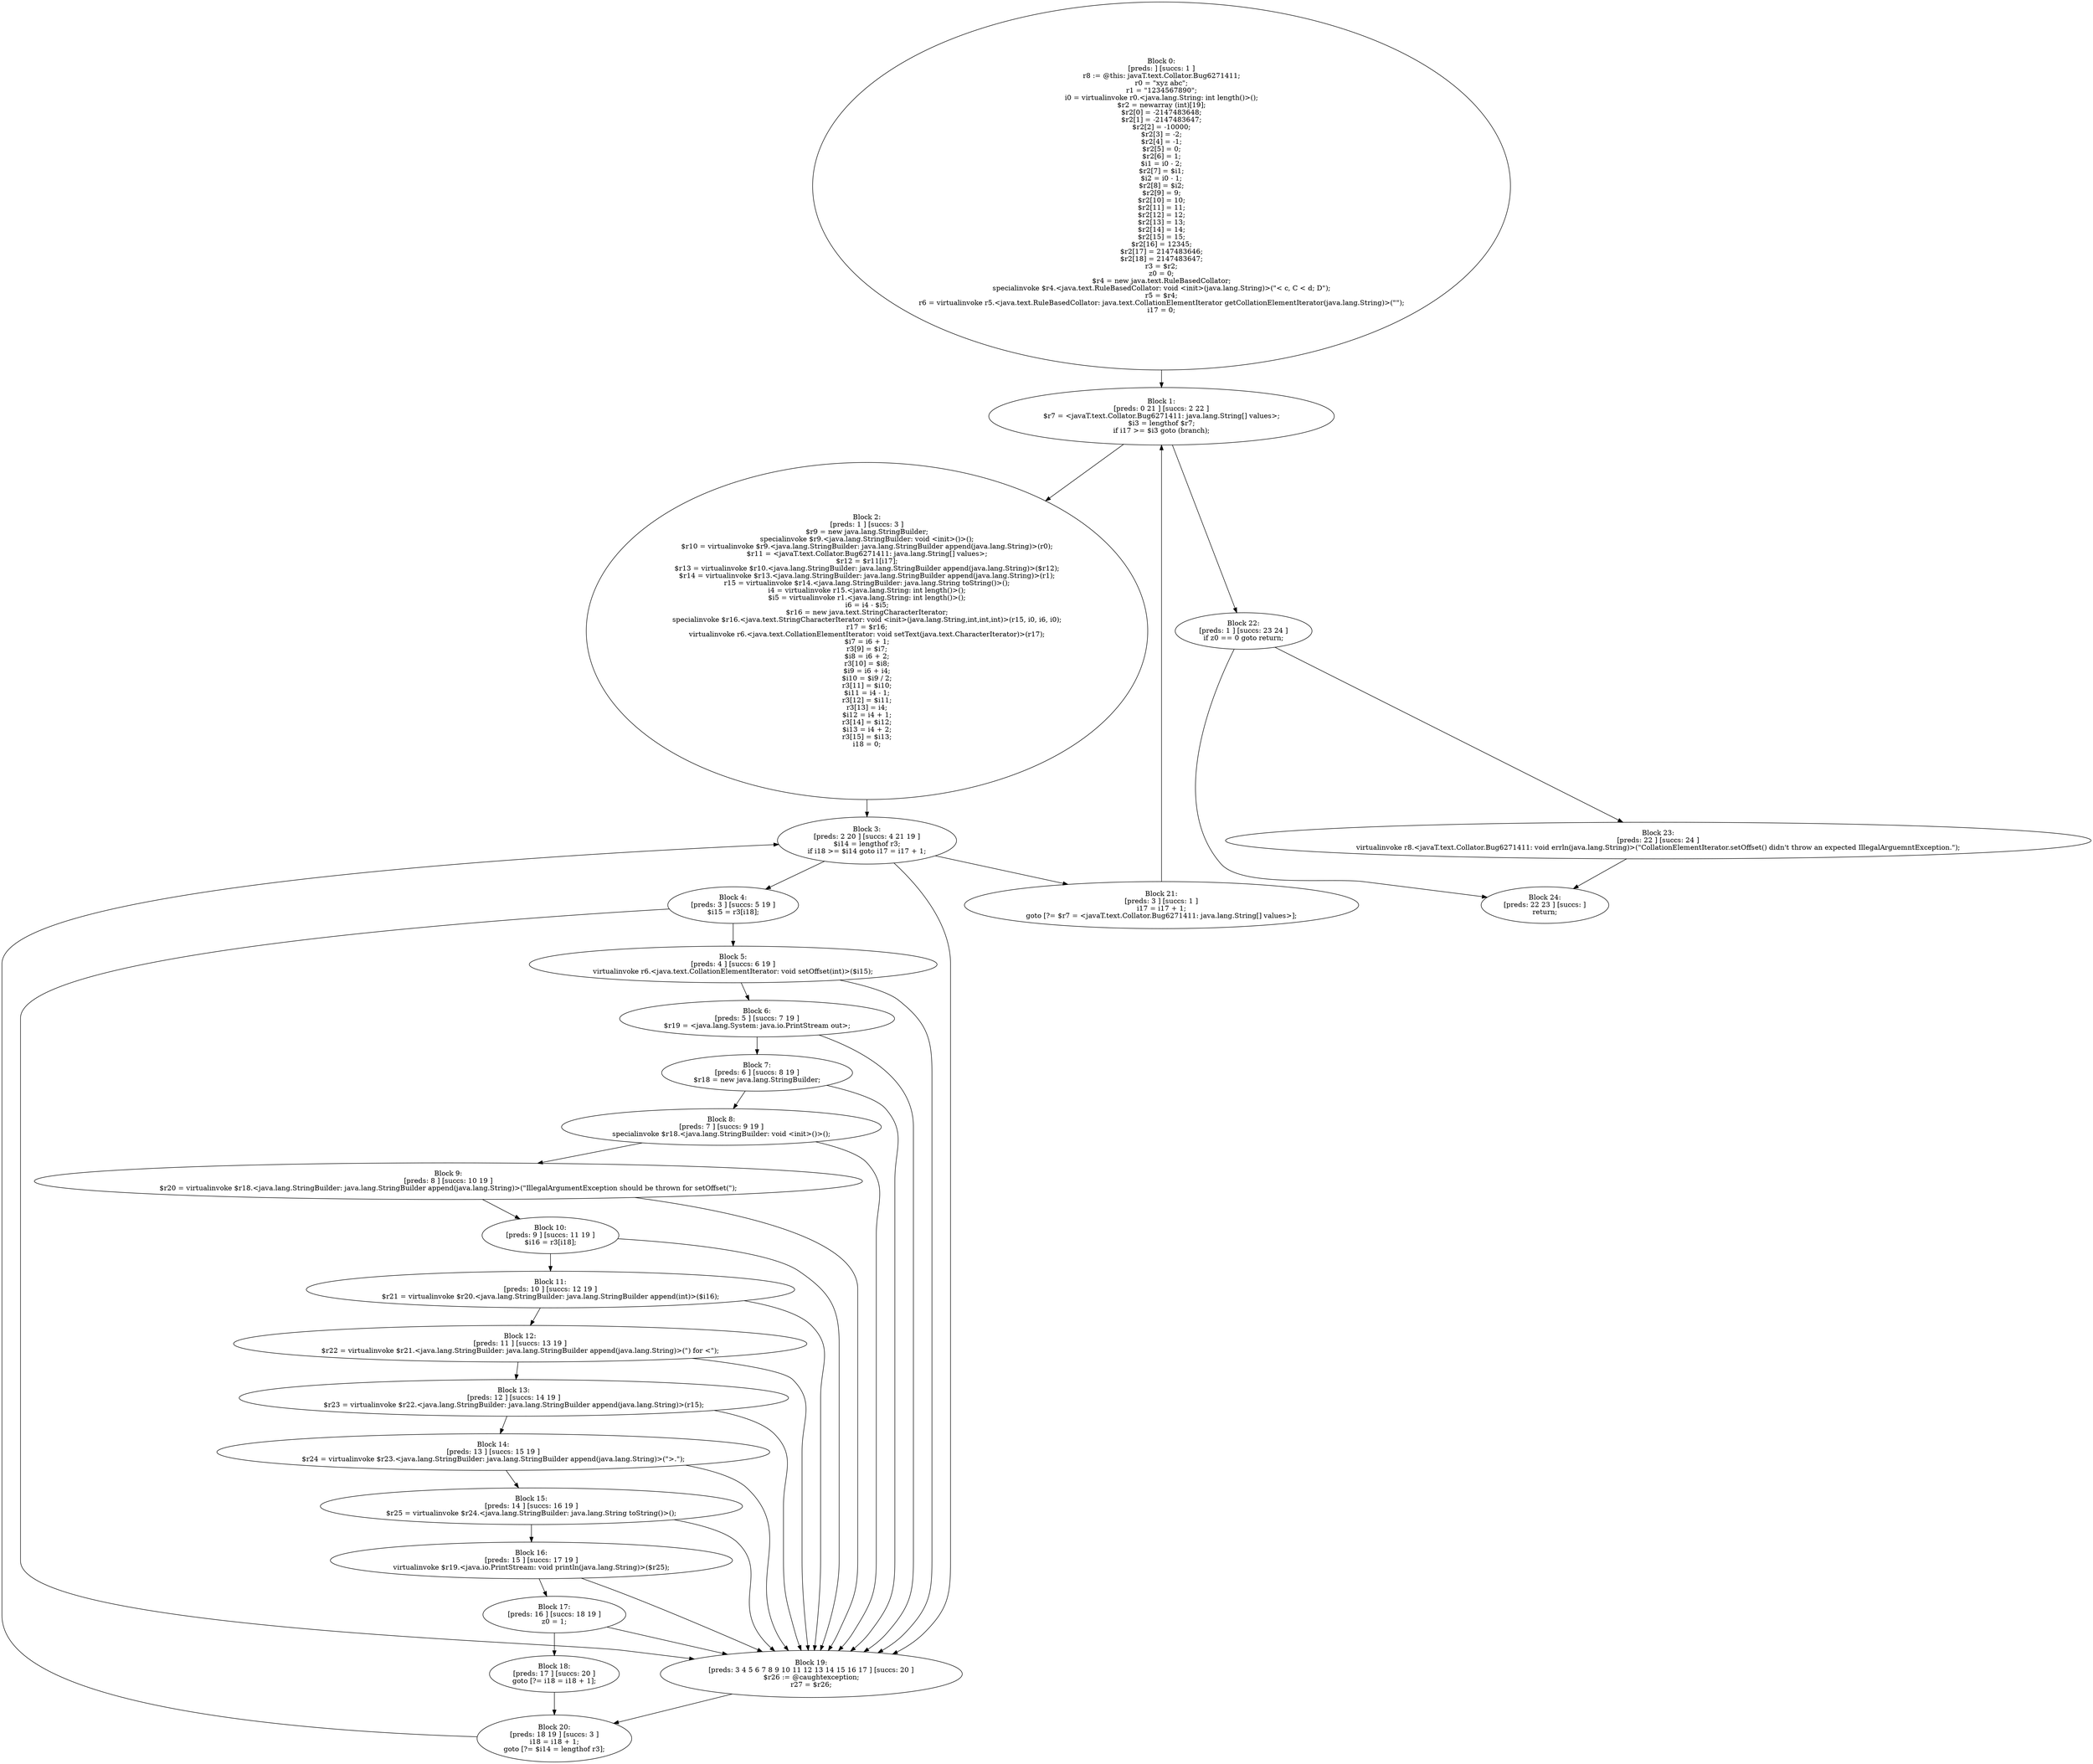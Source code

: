 digraph "unitGraph" {
    "Block 0:
[preds: ] [succs: 1 ]
r8 := @this: javaT.text.Collator.Bug6271411;
r0 = \"xyz abc\";
r1 = \"1234567890\";
i0 = virtualinvoke r0.<java.lang.String: int length()>();
$r2 = newarray (int)[19];
$r2[0] = -2147483648;
$r2[1] = -2147483647;
$r2[2] = -10000;
$r2[3] = -2;
$r2[4] = -1;
$r2[5] = 0;
$r2[6] = 1;
$i1 = i0 - 2;
$r2[7] = $i1;
$i2 = i0 - 1;
$r2[8] = $i2;
$r2[9] = 9;
$r2[10] = 10;
$r2[11] = 11;
$r2[12] = 12;
$r2[13] = 13;
$r2[14] = 14;
$r2[15] = 15;
$r2[16] = 12345;
$r2[17] = 2147483646;
$r2[18] = 2147483647;
r3 = $r2;
z0 = 0;
$r4 = new java.text.RuleBasedCollator;
specialinvoke $r4.<java.text.RuleBasedCollator: void <init>(java.lang.String)>(\"< c, C < d; D\");
r5 = $r4;
r6 = virtualinvoke r5.<java.text.RuleBasedCollator: java.text.CollationElementIterator getCollationElementIterator(java.lang.String)>(\"\");
i17 = 0;
"
    "Block 1:
[preds: 0 21 ] [succs: 2 22 ]
$r7 = <javaT.text.Collator.Bug6271411: java.lang.String[] values>;
$i3 = lengthof $r7;
if i17 >= $i3 goto (branch);
"
    "Block 2:
[preds: 1 ] [succs: 3 ]
$r9 = new java.lang.StringBuilder;
specialinvoke $r9.<java.lang.StringBuilder: void <init>()>();
$r10 = virtualinvoke $r9.<java.lang.StringBuilder: java.lang.StringBuilder append(java.lang.String)>(r0);
$r11 = <javaT.text.Collator.Bug6271411: java.lang.String[] values>;
$r12 = $r11[i17];
$r13 = virtualinvoke $r10.<java.lang.StringBuilder: java.lang.StringBuilder append(java.lang.String)>($r12);
$r14 = virtualinvoke $r13.<java.lang.StringBuilder: java.lang.StringBuilder append(java.lang.String)>(r1);
r15 = virtualinvoke $r14.<java.lang.StringBuilder: java.lang.String toString()>();
i4 = virtualinvoke r15.<java.lang.String: int length()>();
$i5 = virtualinvoke r1.<java.lang.String: int length()>();
i6 = i4 - $i5;
$r16 = new java.text.StringCharacterIterator;
specialinvoke $r16.<java.text.StringCharacterIterator: void <init>(java.lang.String,int,int,int)>(r15, i0, i6, i0);
r17 = $r16;
virtualinvoke r6.<java.text.CollationElementIterator: void setText(java.text.CharacterIterator)>(r17);
$i7 = i6 + 1;
r3[9] = $i7;
$i8 = i6 + 2;
r3[10] = $i8;
$i9 = i6 + i4;
$i10 = $i9 / 2;
r3[11] = $i10;
$i11 = i4 - 1;
r3[12] = $i11;
r3[13] = i4;
$i12 = i4 + 1;
r3[14] = $i12;
$i13 = i4 + 2;
r3[15] = $i13;
i18 = 0;
"
    "Block 3:
[preds: 2 20 ] [succs: 4 21 19 ]
$i14 = lengthof r3;
if i18 >= $i14 goto i17 = i17 + 1;
"
    "Block 4:
[preds: 3 ] [succs: 5 19 ]
$i15 = r3[i18];
"
    "Block 5:
[preds: 4 ] [succs: 6 19 ]
virtualinvoke r6.<java.text.CollationElementIterator: void setOffset(int)>($i15);
"
    "Block 6:
[preds: 5 ] [succs: 7 19 ]
$r19 = <java.lang.System: java.io.PrintStream out>;
"
    "Block 7:
[preds: 6 ] [succs: 8 19 ]
$r18 = new java.lang.StringBuilder;
"
    "Block 8:
[preds: 7 ] [succs: 9 19 ]
specialinvoke $r18.<java.lang.StringBuilder: void <init>()>();
"
    "Block 9:
[preds: 8 ] [succs: 10 19 ]
$r20 = virtualinvoke $r18.<java.lang.StringBuilder: java.lang.StringBuilder append(java.lang.String)>(\"IllegalArgumentException should be thrown for setOffset(\");
"
    "Block 10:
[preds: 9 ] [succs: 11 19 ]
$i16 = r3[i18];
"
    "Block 11:
[preds: 10 ] [succs: 12 19 ]
$r21 = virtualinvoke $r20.<java.lang.StringBuilder: java.lang.StringBuilder append(int)>($i16);
"
    "Block 12:
[preds: 11 ] [succs: 13 19 ]
$r22 = virtualinvoke $r21.<java.lang.StringBuilder: java.lang.StringBuilder append(java.lang.String)>(\") for <\");
"
    "Block 13:
[preds: 12 ] [succs: 14 19 ]
$r23 = virtualinvoke $r22.<java.lang.StringBuilder: java.lang.StringBuilder append(java.lang.String)>(r15);
"
    "Block 14:
[preds: 13 ] [succs: 15 19 ]
$r24 = virtualinvoke $r23.<java.lang.StringBuilder: java.lang.StringBuilder append(java.lang.String)>(\">.\");
"
    "Block 15:
[preds: 14 ] [succs: 16 19 ]
$r25 = virtualinvoke $r24.<java.lang.StringBuilder: java.lang.String toString()>();
"
    "Block 16:
[preds: 15 ] [succs: 17 19 ]
virtualinvoke $r19.<java.io.PrintStream: void println(java.lang.String)>($r25);
"
    "Block 17:
[preds: 16 ] [succs: 18 19 ]
z0 = 1;
"
    "Block 18:
[preds: 17 ] [succs: 20 ]
goto [?= i18 = i18 + 1];
"
    "Block 19:
[preds: 3 4 5 6 7 8 9 10 11 12 13 14 15 16 17 ] [succs: 20 ]
$r26 := @caughtexception;
r27 = $r26;
"
    "Block 20:
[preds: 18 19 ] [succs: 3 ]
i18 = i18 + 1;
goto [?= $i14 = lengthof r3];
"
    "Block 21:
[preds: 3 ] [succs: 1 ]
i17 = i17 + 1;
goto [?= $r7 = <javaT.text.Collator.Bug6271411: java.lang.String[] values>];
"
    "Block 22:
[preds: 1 ] [succs: 23 24 ]
if z0 == 0 goto return;
"
    "Block 23:
[preds: 22 ] [succs: 24 ]
virtualinvoke r8.<javaT.text.Collator.Bug6271411: void errln(java.lang.String)>(\"CollationElementIterator.setOffset() didn\'t throw an expected IllegalArguemntException.\");
"
    "Block 24:
[preds: 22 23 ] [succs: ]
return;
"
    "Block 0:
[preds: ] [succs: 1 ]
r8 := @this: javaT.text.Collator.Bug6271411;
r0 = \"xyz abc\";
r1 = \"1234567890\";
i0 = virtualinvoke r0.<java.lang.String: int length()>();
$r2 = newarray (int)[19];
$r2[0] = -2147483648;
$r2[1] = -2147483647;
$r2[2] = -10000;
$r2[3] = -2;
$r2[4] = -1;
$r2[5] = 0;
$r2[6] = 1;
$i1 = i0 - 2;
$r2[7] = $i1;
$i2 = i0 - 1;
$r2[8] = $i2;
$r2[9] = 9;
$r2[10] = 10;
$r2[11] = 11;
$r2[12] = 12;
$r2[13] = 13;
$r2[14] = 14;
$r2[15] = 15;
$r2[16] = 12345;
$r2[17] = 2147483646;
$r2[18] = 2147483647;
r3 = $r2;
z0 = 0;
$r4 = new java.text.RuleBasedCollator;
specialinvoke $r4.<java.text.RuleBasedCollator: void <init>(java.lang.String)>(\"< c, C < d; D\");
r5 = $r4;
r6 = virtualinvoke r5.<java.text.RuleBasedCollator: java.text.CollationElementIterator getCollationElementIterator(java.lang.String)>(\"\");
i17 = 0;
"->"Block 1:
[preds: 0 21 ] [succs: 2 22 ]
$r7 = <javaT.text.Collator.Bug6271411: java.lang.String[] values>;
$i3 = lengthof $r7;
if i17 >= $i3 goto (branch);
";
    "Block 1:
[preds: 0 21 ] [succs: 2 22 ]
$r7 = <javaT.text.Collator.Bug6271411: java.lang.String[] values>;
$i3 = lengthof $r7;
if i17 >= $i3 goto (branch);
"->"Block 2:
[preds: 1 ] [succs: 3 ]
$r9 = new java.lang.StringBuilder;
specialinvoke $r9.<java.lang.StringBuilder: void <init>()>();
$r10 = virtualinvoke $r9.<java.lang.StringBuilder: java.lang.StringBuilder append(java.lang.String)>(r0);
$r11 = <javaT.text.Collator.Bug6271411: java.lang.String[] values>;
$r12 = $r11[i17];
$r13 = virtualinvoke $r10.<java.lang.StringBuilder: java.lang.StringBuilder append(java.lang.String)>($r12);
$r14 = virtualinvoke $r13.<java.lang.StringBuilder: java.lang.StringBuilder append(java.lang.String)>(r1);
r15 = virtualinvoke $r14.<java.lang.StringBuilder: java.lang.String toString()>();
i4 = virtualinvoke r15.<java.lang.String: int length()>();
$i5 = virtualinvoke r1.<java.lang.String: int length()>();
i6 = i4 - $i5;
$r16 = new java.text.StringCharacterIterator;
specialinvoke $r16.<java.text.StringCharacterIterator: void <init>(java.lang.String,int,int,int)>(r15, i0, i6, i0);
r17 = $r16;
virtualinvoke r6.<java.text.CollationElementIterator: void setText(java.text.CharacterIterator)>(r17);
$i7 = i6 + 1;
r3[9] = $i7;
$i8 = i6 + 2;
r3[10] = $i8;
$i9 = i6 + i4;
$i10 = $i9 / 2;
r3[11] = $i10;
$i11 = i4 - 1;
r3[12] = $i11;
r3[13] = i4;
$i12 = i4 + 1;
r3[14] = $i12;
$i13 = i4 + 2;
r3[15] = $i13;
i18 = 0;
";
    "Block 1:
[preds: 0 21 ] [succs: 2 22 ]
$r7 = <javaT.text.Collator.Bug6271411: java.lang.String[] values>;
$i3 = lengthof $r7;
if i17 >= $i3 goto (branch);
"->"Block 22:
[preds: 1 ] [succs: 23 24 ]
if z0 == 0 goto return;
";
    "Block 2:
[preds: 1 ] [succs: 3 ]
$r9 = new java.lang.StringBuilder;
specialinvoke $r9.<java.lang.StringBuilder: void <init>()>();
$r10 = virtualinvoke $r9.<java.lang.StringBuilder: java.lang.StringBuilder append(java.lang.String)>(r0);
$r11 = <javaT.text.Collator.Bug6271411: java.lang.String[] values>;
$r12 = $r11[i17];
$r13 = virtualinvoke $r10.<java.lang.StringBuilder: java.lang.StringBuilder append(java.lang.String)>($r12);
$r14 = virtualinvoke $r13.<java.lang.StringBuilder: java.lang.StringBuilder append(java.lang.String)>(r1);
r15 = virtualinvoke $r14.<java.lang.StringBuilder: java.lang.String toString()>();
i4 = virtualinvoke r15.<java.lang.String: int length()>();
$i5 = virtualinvoke r1.<java.lang.String: int length()>();
i6 = i4 - $i5;
$r16 = new java.text.StringCharacterIterator;
specialinvoke $r16.<java.text.StringCharacterIterator: void <init>(java.lang.String,int,int,int)>(r15, i0, i6, i0);
r17 = $r16;
virtualinvoke r6.<java.text.CollationElementIterator: void setText(java.text.CharacterIterator)>(r17);
$i7 = i6 + 1;
r3[9] = $i7;
$i8 = i6 + 2;
r3[10] = $i8;
$i9 = i6 + i4;
$i10 = $i9 / 2;
r3[11] = $i10;
$i11 = i4 - 1;
r3[12] = $i11;
r3[13] = i4;
$i12 = i4 + 1;
r3[14] = $i12;
$i13 = i4 + 2;
r3[15] = $i13;
i18 = 0;
"->"Block 3:
[preds: 2 20 ] [succs: 4 21 19 ]
$i14 = lengthof r3;
if i18 >= $i14 goto i17 = i17 + 1;
";
    "Block 3:
[preds: 2 20 ] [succs: 4 21 19 ]
$i14 = lengthof r3;
if i18 >= $i14 goto i17 = i17 + 1;
"->"Block 4:
[preds: 3 ] [succs: 5 19 ]
$i15 = r3[i18];
";
    "Block 3:
[preds: 2 20 ] [succs: 4 21 19 ]
$i14 = lengthof r3;
if i18 >= $i14 goto i17 = i17 + 1;
"->"Block 21:
[preds: 3 ] [succs: 1 ]
i17 = i17 + 1;
goto [?= $r7 = <javaT.text.Collator.Bug6271411: java.lang.String[] values>];
";
    "Block 3:
[preds: 2 20 ] [succs: 4 21 19 ]
$i14 = lengthof r3;
if i18 >= $i14 goto i17 = i17 + 1;
"->"Block 19:
[preds: 3 4 5 6 7 8 9 10 11 12 13 14 15 16 17 ] [succs: 20 ]
$r26 := @caughtexception;
r27 = $r26;
";
    "Block 4:
[preds: 3 ] [succs: 5 19 ]
$i15 = r3[i18];
"->"Block 5:
[preds: 4 ] [succs: 6 19 ]
virtualinvoke r6.<java.text.CollationElementIterator: void setOffset(int)>($i15);
";
    "Block 4:
[preds: 3 ] [succs: 5 19 ]
$i15 = r3[i18];
"->"Block 19:
[preds: 3 4 5 6 7 8 9 10 11 12 13 14 15 16 17 ] [succs: 20 ]
$r26 := @caughtexception;
r27 = $r26;
";
    "Block 5:
[preds: 4 ] [succs: 6 19 ]
virtualinvoke r6.<java.text.CollationElementIterator: void setOffset(int)>($i15);
"->"Block 6:
[preds: 5 ] [succs: 7 19 ]
$r19 = <java.lang.System: java.io.PrintStream out>;
";
    "Block 5:
[preds: 4 ] [succs: 6 19 ]
virtualinvoke r6.<java.text.CollationElementIterator: void setOffset(int)>($i15);
"->"Block 19:
[preds: 3 4 5 6 7 8 9 10 11 12 13 14 15 16 17 ] [succs: 20 ]
$r26 := @caughtexception;
r27 = $r26;
";
    "Block 6:
[preds: 5 ] [succs: 7 19 ]
$r19 = <java.lang.System: java.io.PrintStream out>;
"->"Block 7:
[preds: 6 ] [succs: 8 19 ]
$r18 = new java.lang.StringBuilder;
";
    "Block 6:
[preds: 5 ] [succs: 7 19 ]
$r19 = <java.lang.System: java.io.PrintStream out>;
"->"Block 19:
[preds: 3 4 5 6 7 8 9 10 11 12 13 14 15 16 17 ] [succs: 20 ]
$r26 := @caughtexception;
r27 = $r26;
";
    "Block 7:
[preds: 6 ] [succs: 8 19 ]
$r18 = new java.lang.StringBuilder;
"->"Block 8:
[preds: 7 ] [succs: 9 19 ]
specialinvoke $r18.<java.lang.StringBuilder: void <init>()>();
";
    "Block 7:
[preds: 6 ] [succs: 8 19 ]
$r18 = new java.lang.StringBuilder;
"->"Block 19:
[preds: 3 4 5 6 7 8 9 10 11 12 13 14 15 16 17 ] [succs: 20 ]
$r26 := @caughtexception;
r27 = $r26;
";
    "Block 8:
[preds: 7 ] [succs: 9 19 ]
specialinvoke $r18.<java.lang.StringBuilder: void <init>()>();
"->"Block 9:
[preds: 8 ] [succs: 10 19 ]
$r20 = virtualinvoke $r18.<java.lang.StringBuilder: java.lang.StringBuilder append(java.lang.String)>(\"IllegalArgumentException should be thrown for setOffset(\");
";
    "Block 8:
[preds: 7 ] [succs: 9 19 ]
specialinvoke $r18.<java.lang.StringBuilder: void <init>()>();
"->"Block 19:
[preds: 3 4 5 6 7 8 9 10 11 12 13 14 15 16 17 ] [succs: 20 ]
$r26 := @caughtexception;
r27 = $r26;
";
    "Block 9:
[preds: 8 ] [succs: 10 19 ]
$r20 = virtualinvoke $r18.<java.lang.StringBuilder: java.lang.StringBuilder append(java.lang.String)>(\"IllegalArgumentException should be thrown for setOffset(\");
"->"Block 10:
[preds: 9 ] [succs: 11 19 ]
$i16 = r3[i18];
";
    "Block 9:
[preds: 8 ] [succs: 10 19 ]
$r20 = virtualinvoke $r18.<java.lang.StringBuilder: java.lang.StringBuilder append(java.lang.String)>(\"IllegalArgumentException should be thrown for setOffset(\");
"->"Block 19:
[preds: 3 4 5 6 7 8 9 10 11 12 13 14 15 16 17 ] [succs: 20 ]
$r26 := @caughtexception;
r27 = $r26;
";
    "Block 10:
[preds: 9 ] [succs: 11 19 ]
$i16 = r3[i18];
"->"Block 11:
[preds: 10 ] [succs: 12 19 ]
$r21 = virtualinvoke $r20.<java.lang.StringBuilder: java.lang.StringBuilder append(int)>($i16);
";
    "Block 10:
[preds: 9 ] [succs: 11 19 ]
$i16 = r3[i18];
"->"Block 19:
[preds: 3 4 5 6 7 8 9 10 11 12 13 14 15 16 17 ] [succs: 20 ]
$r26 := @caughtexception;
r27 = $r26;
";
    "Block 11:
[preds: 10 ] [succs: 12 19 ]
$r21 = virtualinvoke $r20.<java.lang.StringBuilder: java.lang.StringBuilder append(int)>($i16);
"->"Block 12:
[preds: 11 ] [succs: 13 19 ]
$r22 = virtualinvoke $r21.<java.lang.StringBuilder: java.lang.StringBuilder append(java.lang.String)>(\") for <\");
";
    "Block 11:
[preds: 10 ] [succs: 12 19 ]
$r21 = virtualinvoke $r20.<java.lang.StringBuilder: java.lang.StringBuilder append(int)>($i16);
"->"Block 19:
[preds: 3 4 5 6 7 8 9 10 11 12 13 14 15 16 17 ] [succs: 20 ]
$r26 := @caughtexception;
r27 = $r26;
";
    "Block 12:
[preds: 11 ] [succs: 13 19 ]
$r22 = virtualinvoke $r21.<java.lang.StringBuilder: java.lang.StringBuilder append(java.lang.String)>(\") for <\");
"->"Block 13:
[preds: 12 ] [succs: 14 19 ]
$r23 = virtualinvoke $r22.<java.lang.StringBuilder: java.lang.StringBuilder append(java.lang.String)>(r15);
";
    "Block 12:
[preds: 11 ] [succs: 13 19 ]
$r22 = virtualinvoke $r21.<java.lang.StringBuilder: java.lang.StringBuilder append(java.lang.String)>(\") for <\");
"->"Block 19:
[preds: 3 4 5 6 7 8 9 10 11 12 13 14 15 16 17 ] [succs: 20 ]
$r26 := @caughtexception;
r27 = $r26;
";
    "Block 13:
[preds: 12 ] [succs: 14 19 ]
$r23 = virtualinvoke $r22.<java.lang.StringBuilder: java.lang.StringBuilder append(java.lang.String)>(r15);
"->"Block 14:
[preds: 13 ] [succs: 15 19 ]
$r24 = virtualinvoke $r23.<java.lang.StringBuilder: java.lang.StringBuilder append(java.lang.String)>(\">.\");
";
    "Block 13:
[preds: 12 ] [succs: 14 19 ]
$r23 = virtualinvoke $r22.<java.lang.StringBuilder: java.lang.StringBuilder append(java.lang.String)>(r15);
"->"Block 19:
[preds: 3 4 5 6 7 8 9 10 11 12 13 14 15 16 17 ] [succs: 20 ]
$r26 := @caughtexception;
r27 = $r26;
";
    "Block 14:
[preds: 13 ] [succs: 15 19 ]
$r24 = virtualinvoke $r23.<java.lang.StringBuilder: java.lang.StringBuilder append(java.lang.String)>(\">.\");
"->"Block 15:
[preds: 14 ] [succs: 16 19 ]
$r25 = virtualinvoke $r24.<java.lang.StringBuilder: java.lang.String toString()>();
";
    "Block 14:
[preds: 13 ] [succs: 15 19 ]
$r24 = virtualinvoke $r23.<java.lang.StringBuilder: java.lang.StringBuilder append(java.lang.String)>(\">.\");
"->"Block 19:
[preds: 3 4 5 6 7 8 9 10 11 12 13 14 15 16 17 ] [succs: 20 ]
$r26 := @caughtexception;
r27 = $r26;
";
    "Block 15:
[preds: 14 ] [succs: 16 19 ]
$r25 = virtualinvoke $r24.<java.lang.StringBuilder: java.lang.String toString()>();
"->"Block 16:
[preds: 15 ] [succs: 17 19 ]
virtualinvoke $r19.<java.io.PrintStream: void println(java.lang.String)>($r25);
";
    "Block 15:
[preds: 14 ] [succs: 16 19 ]
$r25 = virtualinvoke $r24.<java.lang.StringBuilder: java.lang.String toString()>();
"->"Block 19:
[preds: 3 4 5 6 7 8 9 10 11 12 13 14 15 16 17 ] [succs: 20 ]
$r26 := @caughtexception;
r27 = $r26;
";
    "Block 16:
[preds: 15 ] [succs: 17 19 ]
virtualinvoke $r19.<java.io.PrintStream: void println(java.lang.String)>($r25);
"->"Block 17:
[preds: 16 ] [succs: 18 19 ]
z0 = 1;
";
    "Block 16:
[preds: 15 ] [succs: 17 19 ]
virtualinvoke $r19.<java.io.PrintStream: void println(java.lang.String)>($r25);
"->"Block 19:
[preds: 3 4 5 6 7 8 9 10 11 12 13 14 15 16 17 ] [succs: 20 ]
$r26 := @caughtexception;
r27 = $r26;
";
    "Block 17:
[preds: 16 ] [succs: 18 19 ]
z0 = 1;
"->"Block 18:
[preds: 17 ] [succs: 20 ]
goto [?= i18 = i18 + 1];
";
    "Block 17:
[preds: 16 ] [succs: 18 19 ]
z0 = 1;
"->"Block 19:
[preds: 3 4 5 6 7 8 9 10 11 12 13 14 15 16 17 ] [succs: 20 ]
$r26 := @caughtexception;
r27 = $r26;
";
    "Block 18:
[preds: 17 ] [succs: 20 ]
goto [?= i18 = i18 + 1];
"->"Block 20:
[preds: 18 19 ] [succs: 3 ]
i18 = i18 + 1;
goto [?= $i14 = lengthof r3];
";
    "Block 19:
[preds: 3 4 5 6 7 8 9 10 11 12 13 14 15 16 17 ] [succs: 20 ]
$r26 := @caughtexception;
r27 = $r26;
"->"Block 20:
[preds: 18 19 ] [succs: 3 ]
i18 = i18 + 1;
goto [?= $i14 = lengthof r3];
";
    "Block 20:
[preds: 18 19 ] [succs: 3 ]
i18 = i18 + 1;
goto [?= $i14 = lengthof r3];
"->"Block 3:
[preds: 2 20 ] [succs: 4 21 19 ]
$i14 = lengthof r3;
if i18 >= $i14 goto i17 = i17 + 1;
";
    "Block 21:
[preds: 3 ] [succs: 1 ]
i17 = i17 + 1;
goto [?= $r7 = <javaT.text.Collator.Bug6271411: java.lang.String[] values>];
"->"Block 1:
[preds: 0 21 ] [succs: 2 22 ]
$r7 = <javaT.text.Collator.Bug6271411: java.lang.String[] values>;
$i3 = lengthof $r7;
if i17 >= $i3 goto (branch);
";
    "Block 22:
[preds: 1 ] [succs: 23 24 ]
if z0 == 0 goto return;
"->"Block 23:
[preds: 22 ] [succs: 24 ]
virtualinvoke r8.<javaT.text.Collator.Bug6271411: void errln(java.lang.String)>(\"CollationElementIterator.setOffset() didn\'t throw an expected IllegalArguemntException.\");
";
    "Block 22:
[preds: 1 ] [succs: 23 24 ]
if z0 == 0 goto return;
"->"Block 24:
[preds: 22 23 ] [succs: ]
return;
";
    "Block 23:
[preds: 22 ] [succs: 24 ]
virtualinvoke r8.<javaT.text.Collator.Bug6271411: void errln(java.lang.String)>(\"CollationElementIterator.setOffset() didn\'t throw an expected IllegalArguemntException.\");
"->"Block 24:
[preds: 22 23 ] [succs: ]
return;
";
}
